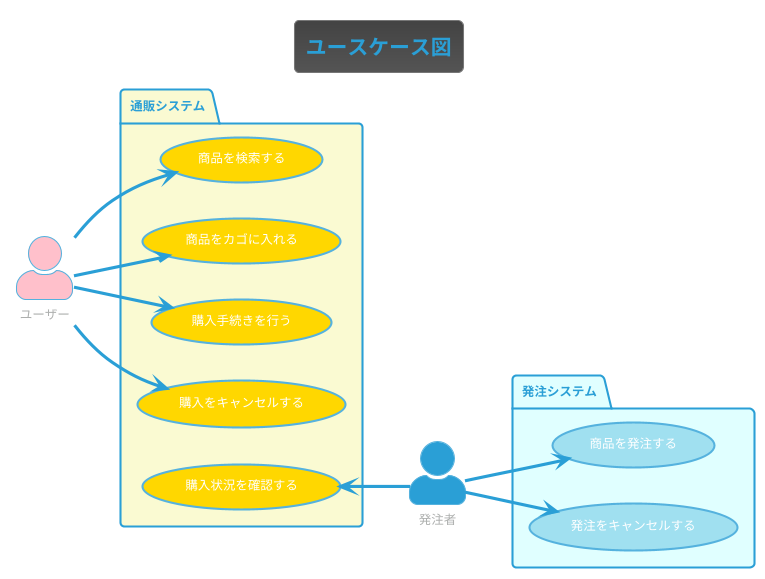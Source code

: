 @startuml ユースケース図
title ユースケース図
' startuml ユースケース図： PlantUMLでユースケース図を描くことを宣言します。
' title ユースケース図： 図のタイトルを設定します。
!theme cyborg
left to right direction
' left to right direction： 図の要素を左から右に配置するように設定します。

skinparam actorStyle awesome
' skinparam actorStyle awesome の意味
'アクター（システムを利用する人）の表示スタイルを「かっこいい」に設定する という意味になります。

' 具体的に何が変わるのか？
' アクターの形状: シンプルな棒人間ではなく、より立体感や特徴のあるデザインになります。
' アクターの大きさ: 少し大きめになり、図の中で目立つようになります。
' アクターの表現力: 表情やポーズなど、より豊かな表現が可能になります。
actor 発注者
' actor 発注者： 発注者というアクター（システムを利用する人）を定義します。
actor ユーザー #pink
' actor ユーザー #pink： ユーザーというアクターを定義し、色をピンクに設定します。
skinparam Monochrome false
' skinparam Monochrome false の意味
' PlantUML で使われる skinparam Monochrome false は、図の見た目をカスタマイズするための設定の一つです。

' それぞれの単語の意味
' skinparam: スキンパラメータの略で、図のスタイルや見た目を設定するためのパラメータです。
' Monochrome: モノクローム、つまり単色という意味です。
' false: 偽、つまり「モノクロではない」という意味になります。
' この設定が意味すること
' skinparam Monochrome false と設定することで、図をモノクロではなく、カラーで表示するように指定します。つまり、図の中に様々な色を使うことができるようになります。

package "通販システム" #fafad2 {
' package "通販システム"： 通販システムというパッケージを定義し、背景色を設定します。
    usecase 商品を検索する #ffd700
    ' usecase 商品を検索する： 通販システムのユースケース「商品を検索する」を定義し、色を設定します。
    usecase 商品をカゴに入れる #ffd700
    usecase 購入手続きを行う #ffd700
    usecase 購入をキャンセルする #ffd700
    usecase 購入状況を確認する #ffd700
}

package "発注システム" #e0ffff {
    usecase 商品を発注する #a0e0f0
    usecase 発注をキャンセルする #a0e0f0
}

ユーザー --> 商品を検索する
' ユーザー --> 商品を検索する： ユーザーが「商品を検索する」というユースケースを利用することを表します。
ユーザー --> 商品をカゴに入れる
ユーザー --> 購入手続きを行う
ユーザー --> 購入をキャンセルする
購入状況を確認する <-- 発注者
発注者 --> 商品を発注する
発注者 --> 発注をキャンセルする

@enduml
